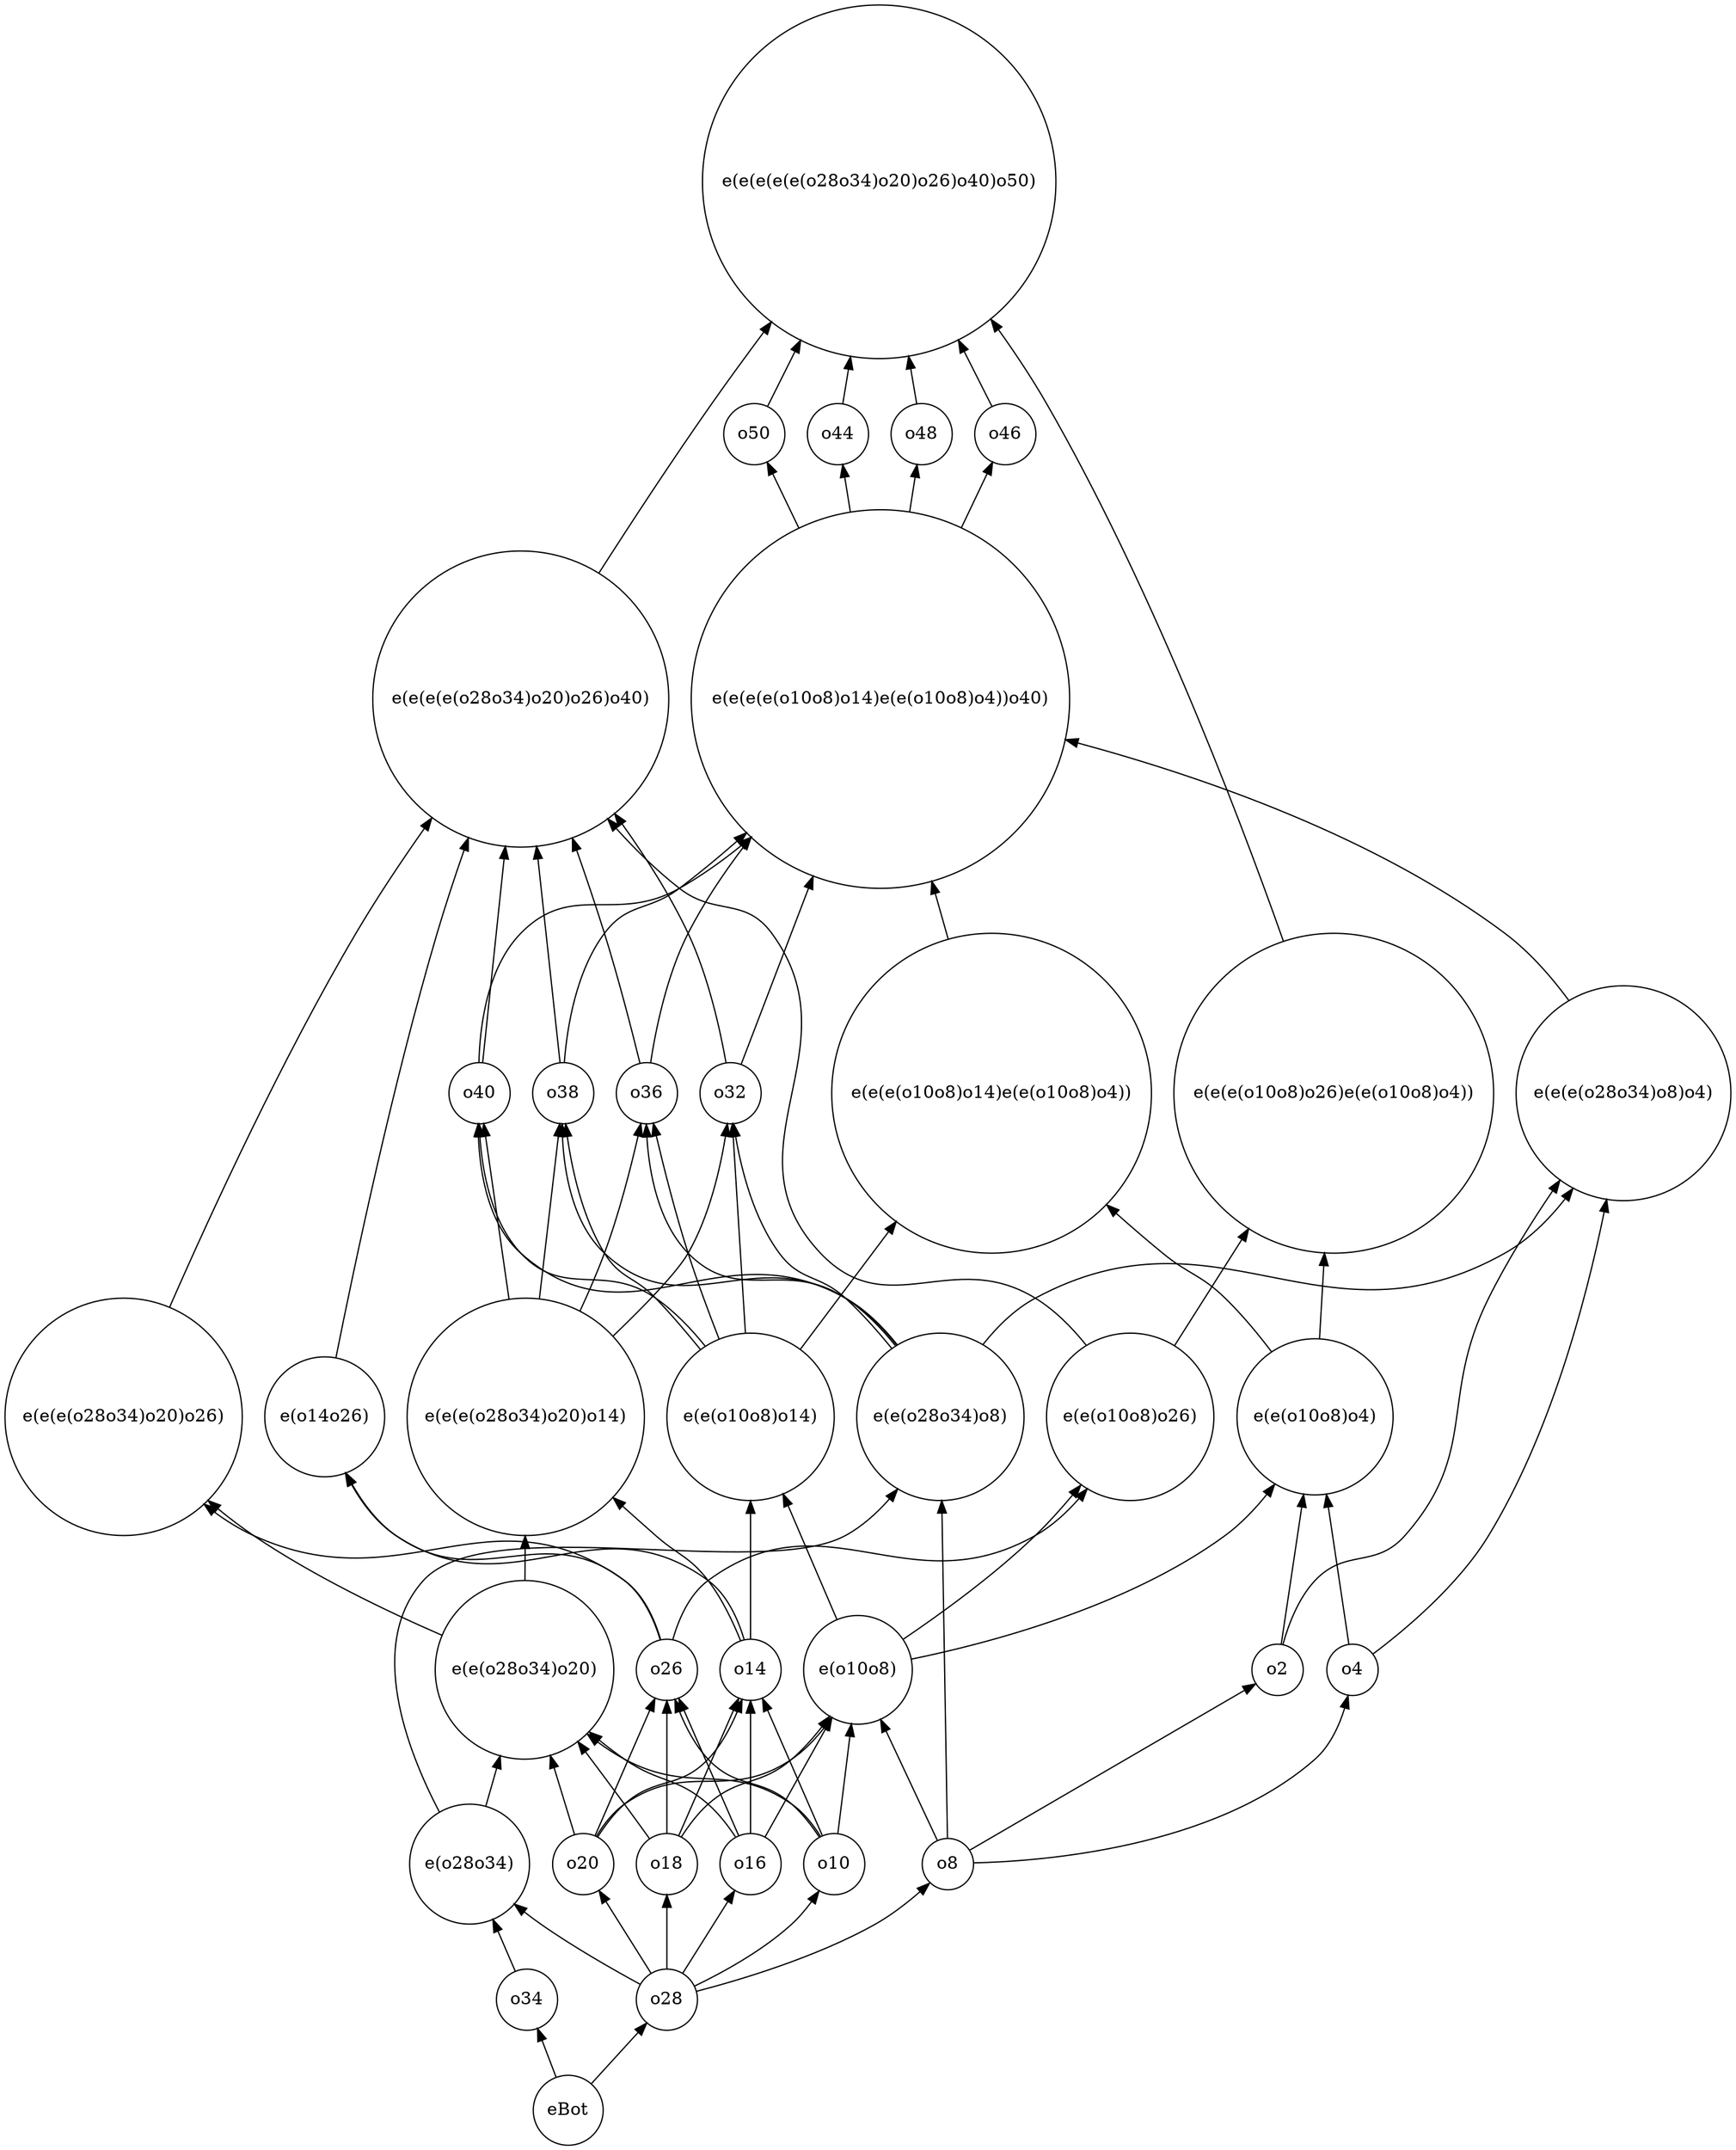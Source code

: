 strict digraph "priss2013-table01_o30_d" {
	graph [bb="0,0,1381.7,1714",
		rankdir=BT
	];
	node [label="\N"];
	o16	 [height=0.68605,
		pos="596.89,225.39",
		shape=circle,
		width=0.68605];
	o14	 [height=0.68605,
		pos="596.89,380.98",
		shape=circle,
		width=0.68605];
	o16 -> o14	 [pos="e,596.89,356.15 596.89,250.38 596.89,276.08 596.89,317.07 596.89,346.06"];
	"e(e(o28o34)o20)"	 [height=1.9859,
		pos="415.89,380.98",
		shape=circle,
		width=1.9859];
	o16 -> "e(e(o28o34)o20)"	 [pos="e,467.82,331.12 585.27,247.3 579.64,256.14 572.27,266.08 563.89,273.48 538.26,296.11 524.03,290.04 495.89,309.48 489.1,314.17 482.26,\
319.36 475.57,324.74"];
	o26	 [height=0.68605,
		pos="529.89,380.98",
		shape=circle,
		width=0.68605];
	o16 -> o26	 [pos="e,539.47,358.01 587.29,248.39 575.85,274.62 556.64,318.65 543.63,348.48"];
	"e(o10o8)"	 [height=1.2096,
		pos="682.89,380.98",
		shape=circle,
		width=1.2096];
	o16 -> "e(o10o8)"	 [pos="e,662.02,342.69 608.67,247.42 621.04,269.51 640.89,304.96 656.95,333.64"];
	o50	 [height=0.68605,
		pos="595.89,1369.9",
		shape=circle,
		width=0.68605];
	"e(e(e(e(e(o28o34)o20)o26)o40)o50)"	 [height=3.9358,
		pos="695.89,1572.3",
		shape=circle,
		width=3.9358];
	o50 -> "e(e(e(e(e(o28o34)o20)o26)o40)o50)"	 [pos="e,633.01,1445.3 606.59,1392.3 612.39,1404 620.08,1419.4 628.53,1436.3"];
	"e(e(e(o10o8)o14)e(e(o10o8)o4))"	 [height=3.5566,
		pos="789.89,842.29",
		shape=circle,
		width=3.5566];
	"e(e(e(e(o10o8)o14)e(e(o10o8)o4))o40)"	 [height=4.2066,
		pos="700.89,1157.8",
		shape=circle,
		width=4.2066];
	"e(e(e(o10o8)o14)e(e(o10o8)o4))" -> "e(e(e(e(o10o8)o14)e(e(o10o8)o4))o40)"	 [pos="e,742.02,1011.9 755.1,965.84 751.71,977.76 748.25,989.96 744.79,1002.1"];
	"e(e(e(o28o34)o20)o14)"	 [height=2.6359,
		pos="416.89,583.36",
		shape=circle,
		width=2.6359];
	o14 -> "e(e(e(o28o34)o20)o14)"	 [pos="e,486.5,518.87 589.2,404.64 583.58,419.2 575.02,438.01 563.89,452.47 548.69,472.22 539.7,472.12 520.89,488.47 512.14,496.08 503.05,\
504.1 494.04,512.13"];
	"e(e(o10o8)o14)"	 [height=1.8596,
		pos="596.89,583.36",
		shape=circle,
		width=1.8596];
	o14 -> "e(e(o10o8)o14)"	 [pos="e,596.89,516.15 596.89,405.75 596.89,430.38 596.89,470.17 596.89,505.75"];
	"e(o14o26)"	 [height=1.336,
		pos="255.89,583.36",
		shape=circle,
		width=1.336];
	o14 -> "e(o14o26)"	 [pos="e,272.79,537.83 592.07,405.34 587.54,421.18 579.09,441.21 563.89,452.47 473.34,519.56 406.92,426.35 312.89,488.47 298,498.31 286.37,\
513.51 277.62,528.84"];
	o8	 [height=0.55967,
		pos="754.89,225.39",
		shape=circle,
		width=0.55967];
	"e(e(o28o34)o8)"	 [height=1.8596,
		pos="748.89,583.36",
		shape=circle,
		width=1.8596];
	o8 -> "e(e(o28o34)o8)"	 [pos="e,750,516.42 754.56,245.78 753.75,294.25 751.58,422.76 750.17,506.22"];
	o2	 [height=0.55967,
		pos="1018.9,380.98",
		shape=circle,
		width=0.55967];
	o8 -> o2	 [pos="e,1001.8,370.06 772.21,236.46 817.45,262.78 939.32,333.69 992.96,364.89"];
	o4	 [height=0.55967,
		pos="1076.9,380.98",
		shape=circle,
		width=0.55967];
	o8 -> o4	 [pos="e,1073.8,360.84 775.13,226.37 827.1,227.4 966.81,237.15 1047.9,309.48 1059.9,320.19 1067,336.61 1071.2,350.91"];
	o8 -> "e(o10o8)"	 [pos="e,701.07,341.19 746.63,244.01 736.67,265.26 719.5,301.87 705.5,331.75"];
	o40	 [height=0.68605,
		pos="379.89,842.29",
		shape=circle,
		width=0.68605];
	o40 -> "e(e(e(e(o10o8)o14)e(e(o10o8)o4))o40)"	 [pos="e,597.43,1047.1 379.39,867.29 380.14,895.7 385.8,942.64 412.89,970.33 453.92,1012.3 488.8,977.49 539.89,1006.3 556.91,1015.9 573.55,\
1027.7 589.29,1040.4"];
	"e(e(e(e(o28o34)o20)o26)o40)"	 [height=3.2858,
		pos="412.89,1157.8",
		shape=circle,
		width=3.2858];
	o40 -> "e(e(e(e(o28o34)o20)o26)o40)"	 [pos="e,400.61,1040.1 382.4,867.11 386.06,901.89 393.13,969.09 399.55,1030"];
	"e(e(e(o28o34)o20)o14)" -> o40	 [pos="e,383.31,817.57 403.48,677.48 396.95,722.84 389.5,774.57 384.75,807.55"];
	o38	 [height=0.68605,
		pos="446.89,842.29",
		shape=circle,
		width=0.68605];
	"e(e(e(o28o34)o20)o14)" -> o38	 [pos="e,444.13,817.64 427.81,677.85 433.1,723.16 439.12,774.76 442.96,807.65"];
	o36	 [height=0.68605,
		pos="513.89,842.29",
		shape=circle,
		width=0.68605];
	"e(e(e(o28o34)o20)o14)" -> o36	 [pos="e,509.31,817.91 460.93,667.45 468.16,682.78 475.15,698.82 480.89,714.25 492.41,745.23 501.47,781.88 507.16,807.83"];
	o32	 [height=0.68605,
		pos="580.89,842.29",
		shape=circle,
		width=0.68605];
	"e(e(e(o28o34)o20)o14)" -> o32	 [pos="e,578.52,817.39 487.19,647.68 513.46,672.62 539.07,698.91 547.89,714.25 564.54,743.2 572.94,780.64 577.08,807.36"];
	"e(e(o28o34)o20)" -> "e(e(e(o28o34)o20)o14)"	 [pos="e,416.42,488.13 416.24,452.62 416.29,460.88 416.33,469.44 416.37,478.04"];
	"e(e(e(o28o34)o20)o26)"	 [height=2.6359,
		pos="94.892,583.36",
		shape=circle,
		width=2.6359];
	"e(e(o28o34)o20)" -> "e(e(e(o28o34)o20)o26)"	 [pos="e,162.61,516.41 349.67,408.72 305.29,428 246.49,456.23 198.89,488.47 189.29,494.97 179.66,502.3 170.35,509.94"];
	o38 -> "e(e(e(e(o10o8)o14)e(e(o10o8)o4))o40)"	 [pos="e,593.62,1050.8 447.78,867.14 449.91,894.54 456.96,939.68 479.89,970.33 498.52,995.23 515.06,987.61 539.89,1006.3 555.24,1017.9 \
570.76,1030.7 585.8,1043.9"];
	o38 -> "e(e(e(e(o28o34)o20)o26)o40)"	 [pos="e,425.54,1040.1 444.31,867.11 440.54,901.89 433.25,969.09 426.64,1030"];
	"e(o28o34)"	 [height=1.336,
		pos="371.89,225.39",
		shape=circle,
		width=1.336];
	"e(o28o34)" -> "e(e(o28o34)o20)"	 [pos="e,396.42,312.02 384.97,272.05 387.7,281.57 390.65,291.85 393.6,302.16"];
	"e(o28o34)" -> "e(e(o28o34)o8)"	 [pos="e,714.6,525.52 347.82,267.45 321.97,317.54 290.32,401.78 335.89,452.47 386.24,508.48 606.74,452.47 672.89,488.47 686.19,495.71 698.03,\
506.33 708.18,517.85"];
	"e(e(o28o34)o8)" -> o40	 [pos="e,378.76,817.4 714.42,640.87 702.96,655.25 688.96,669.18 672.89,678.25 571.3,735.6 500.05,636.71 412.89,714.25 386.89,737.39 380.17,\
778.14 378.98,807.25"];
	"e(e(o28o34)o8)" -> o38	 [pos="e,445.96,817.37 713.75,640.88 702.36,655.08 688.57,668.91 672.89,678.25 597.93,722.92 543.71,654.74 479.89,714.25 454.51,737.92 \
447.65,778.39 446.26,807.29"];
	"e(e(o28o34)o8)" -> o36	 [pos="e,513.4,817.3 712.76,640.42 701.45,654.44 687.93,668.3 672.89,678.25 624.31,710.38 587.57,672.58 546.89,714.25 522.9,738.83 515.72,\
778.51 513.87,806.99"];
	"e(e(o28o34)o8)" -> o32	 [pos="e,583.39,817.63 710.03,637.92 698.8,651.78 686.01,666.19 672.89,678.25 651.93,697.53 636.81,691.34 619.89,714.25 599.48,741.9 589.62,\
780.39 584.94,807.74"];
	"e(e(e(o28o34)o8)o4)"	 [height=2.3831,
		pos="1295.9,842.29",
		shape=circle,
		width=2.3831];
	"e(e(o28o34)o8)" -> "e(e(e(o28o34)o8)o4)"	 [pos="e,1255.6,766.3 783.12,641.31 794.57,655.7 808.63,669.52 824.89,678.25 972.78,757.69 1054.5,632 1200.9,714.25 1219.7,724.81 1235.8,\
740.77 1249.2,757.85"];
	o44	 [height=0.68605,
		pos="662.89,1369.9",
		shape=circle,
		width=0.68605];
	o44 -> "e(e(e(e(e(o28o34)o20)o26)o40)o50)"	 [pos="e,673.02,1432.4 666.81,1394.7 668.1,1402.5 669.65,1411.9 671.35,1422.2"];
	"e(e(o10o8)o14)" -> "e(e(e(o10o8)o14)e(e(o10o8)o4))"	 [pos="e,713.31,739.34 636.65,637.29 657.04,664.44 682.69,698.57 707.13,731.11"];
	"e(e(o10o8)o14)" -> o40	 [pos="e,379.61,817.5 560.47,639.99 549.16,654.01 535.72,667.98 520.89,678.25 479.31,707.07 447.44,677.29 412.89,714.25 389.44,739.35 382.16,\
778.94 380.15,807.25"];
	"e(e(o10o8)o14)" -> o38	 [pos="e,448.85,817.65 556.6,637.36 545.47,651.07 533.1,665.55 520.89,678.25 504.09,695.74 492.61,693.61 479.89,714.25 462.27,742.85 454,\
780.65 450.15,807.56"];
	"e(e(o10o8)o14)" -> o36	 [pos="e,519.08,818.12 571.67,645.63 563.25,667.14 554.17,691.59 546.89,714.25 536.79,745.72 527.54,782.3 521.42,808.11"];
	"e(e(o10o8)o14)" -> o32	 [pos="e,582.38,817.43 592.79,650.19 589.66,700.42 585.48,767.56 583,807.43"];
	o36 -> "e(e(e(e(o10o8)o14)e(e(o10o8)o4))o40)"	 [pos="e,597.3,1047.2 516.88,866.87 520.92,893.23 529.68,936.64 546.89,970.33 559.01,994.05 574.58,1017.5 591.15,1039.3"];
	o36 -> "e(e(e(e(o28o34)o20)o26)o40)"	 [pos="e,454.92,1046.9 508.59,866.43 502.55,892.03 492.07,934.43 480.89,970.33 474.08,992.2 466.22,1015.3 458.31,1037.5"];
	o48	 [height=0.68605,
		pos="729.89,1369.9",
		shape=circle,
		width=0.68605];
	o48 -> "e(e(e(e(e(o28o34)o20)o26)o40)o50)"	 [pos="e,719.46,1432.4 725.92,1394.3 724.57,1402.3 722.94,1411.9 721.15,1422.4"];
	o10	 [height=0.68605,
		pos="663.89,225.39",
		shape=circle,
		width=0.68605];
	o10 -> o14	 [pos="e,606.47,358.01 654.29,248.39 642.85,274.62 623.64,318.65 610.63,348.48"];
	o10 -> "e(e(o28o34)o20)"	 [pos="e,466.21,329.57 653.31,247.76 647.78,256.91 640.22,266.96 630.89,273.48 580,309.06 550.64,280.18 495.89,309.48 488.5,313.44 481.22,\
318.2 474.25,323.36"];
	o10 -> o26	 [pos="e,536.38,357.13 652.27,247.3 646.64,256.14 639.27,266.08 630.89,273.48 605.26,296.11 586.47,284.72 562.89,309.48 552.72,320.17 545.22,\
334.56 539.97,347.55"];
	o10 -> "e(o10o8)"	 [pos="e,677.66,337.72 666.82,250.05 669.36,270.63 673.14,301.19 676.4,327.5"];
	o34	 [height=0.68605,
		pos="417.89,116.59",
		shape=circle,
		width=0.68605];
	o34 -> "e(o28o34)"	 [pos="e,390.61,180.94 408.47,139.46 404.45,148.81 399.56,160.16 394.68,171.48"];
	o26 -> "e(o14o26)"	 [pos="e,273.09,538.27 524.55,405.12 519.7,420.85 510.94,440.84 495.89,452.47 430.3,503.15 380.85,441 312.89,488.47 298.25,498.69 286.7,\
514 277.93,529.3"];
	"e(e(o10o8)o26)"	 [height=1.8596,
		pos="900.89,583.36",
		shape=circle,
		width=1.8596];
	o26 -> "e(e(o10o8)o26)"	 [pos="e,866.43,525.84 534.69,405.37 539.22,421.22 547.66,441.25 562.89,452.47 657.54,522.17 722.51,430.74 824.89,488.47 838.08,495.91 \
849.87,506.61 860.01,518.16"];
	o26 -> "e(e(e(o28o34)o20)o26)"	 [pos="e,159.32,513.56 524.8,405.46 520.08,421.36 511.36,441.4 495.89,452.47 387.75,529.84 319.89,433.34 198.89,488.47 188,493.43 177.45,\
499.96 167.51,507.26"];
	"e(e(o10o8)o4)"	 [height=1.7332,
		pos="1047.9,583.36",
		shape=circle,
		width=1.7332];
	o2 -> "e(e(o10o8)o4)"	 [pos="e,1039.1,521.37 1021.7,401.19 1025.3,426.37 1031.9,471.93 1037.6,511.05"];
	o2 -> "e(e(e(o28o34)o8)o4)"	 [pos="e,1256.7,765.96 1022.8,401.04 1026.9,416.48 1034.5,437.99 1047.9,452.47 1071.9,478.46 1094,463.28 1118.9,488.47 1184.9,555.34 1169.7,\
594.32 1211.9,678.25 1224.8,703.84 1238.9,731.58 1251.9,756.8"];
	"e(e(o10o8)o4)" -> "e(e(e(o10o8)o14)e(e(o10o8)o4))"	 [pos="e,882.1,752.92 1013.3,635.87 1002.4,650.32 989.9,665.54 976.89,678.25 957.3,697.39 948.08,696.91 926.89,714.25 914.63,724.29 902.05,\
735.12 889.74,746.08"];
	"e(e(e(o10o8)o26)e(e(o10o8)o4))"	 [height=3.5566,
		pos="1063.9,842.29",
		shape=circle,
		width=3.5566];
	"e(e(o10o8)o4)" -> "e(e(e(o10o8)o26)e(e(o10o8)o4))"	 [pos="e,1056,714.4 1051.7,645.9 1052.8,663.7 1054.1,683.87 1055.4,704.34"];
	eBot	 [height=0.77632,
		pos="473.89,27.948",
		shape=circle,
		width=0.77632];
	eBot -> o34	 [pos="e,430.98,95.343 459.18,51.713 452.27,62.395 443.97,75.248 436.62,86.615"];
	o28	 [height=0.68605,
		pos="529.89,116.59",
		shape=circle,
		width=0.68605];
	eBot -> o28	 [pos="e,516.8,95.343 488.6,51.713 495.51,62.395 503.82,75.248 511.16,86.615"];
	"e(e(e(e(o10o8)o14)e(e(o10o8)o4))o40)" -> o50	 [pos="e,606.55,1347.6 633.5,1293.6 625.16,1310.3 617.37,1325.9 611.07,1338.5"];
	"e(e(e(e(o10o8)o14)e(e(o10o8)o4))o40)" -> o44	 [pos="e,667.13,1345.5 674.09,1307 672.22,1317.3 670.48,1326.9 668.95,1335.4"];
	"e(e(e(e(o10o8)o14)e(e(o10o8)o4))o40)" -> o48	 [pos="e,726.63,1345.2 721.46,1307.8 722.83,1317.7 724.11,1327 725.23,1335.2"];
	o46	 [height=0.68605,
		pos="796.89,1369.9",
		shape=circle,
		width=0.68605];
	"e(e(e(e(o10o8)o14)e(e(o10o8)o4))o40)" -> o46	 [pos="e,786.88,1347 763.45,1295.7 770.53,1311.2 777.15,1325.7 782.6,1337.6"];
	"e(e(e(o10o8)o26)e(e(o10o8)o4))" -> "e(e(e(e(e(o28o34)o20)o26)o40)o50)"	 [pos="e,785.69,1462.6 1023,963.85 981.78,1078.4 912.76,1253.6 830.89,1394.6 819.27,1414.6 805.69,1434.9 791.71,1454.3"];
	"e(o14o26)" -> "e(e(e(e(o28o34)o20)o26)o40)"	 [pos="e,371.08,1047.1 264.92,630.86 279.49,703.83 310.19,849.4 345.89,970.33 352.37,992.27 360,1015.4 367.75,1037.6"];
	"e(e(e(e(o28o34)o20)o26)o40)" -> "e(e(e(e(e(o28o34)o20)o26)o40)o50)"	 [pos="e,609.01,1459.7 473.75,1259.2 500.05,1301.6 531.68,1351 561.89,1394.6 574.85,1413.3 588.96,1432.8 603,1451.7"];
	o32 -> "e(e(e(e(o10o8)o14)e(e(o10o8)o4))o40)"	 [pos="e,646.98,1015.9 589.52,865.84 601.03,895.89 622.39,951.69 643.35,1006.4"];
	o32 -> "e(e(e(e(o28o34)o20)o26)o40)"	 [pos="e,488.47,1066.7 577.42,867.14 573,893.38 563.92,936.32 547.89,970.33 533.61,1000.6 514.21,1031.1 494.57,1058.3"];
	o4 -> "e(e(o10o8)o4)"	 [pos="e,1056.7,521.37 1074.1,401.19 1070.5,426.37 1063.9,471.93 1058.2,511.05"];
	o4 -> "e(e(e(o28o34)o8)o4)"	 [pos="e,1291.3,756.45 1094.9,391.01 1124.3,406.66 1182,441.67 1211.9,488.47 1261.7,566.4 1282,671.01 1290.2,746.06"];
	"e(o10o8)" -> "e(e(o10o8)o14)"	 [pos="e,623,521.54 665.9,421.57 654.81,447.41 640.02,481.86 626.98,512.25"];
	"e(o10o8)" -> "e(e(o10o8)o4)"	 [pos="e,1016.1,529.38 725.71,389.48 786.42,401.79 898.79,430.87 976.89,488.47 989.17,497.52 1000.3,509.28 1010,521.4"];
	"e(o10o8)" -> "e(e(o10o8)o26)"	 [pos="e,861.25,528.72 719.25,405.54 749.15,425.76 791.83,456.61 824.89,488.47 835.2,498.4 845.41,509.71 854.85,520.96"];
	"e(e(e(o28o34)o8)o4)" -> "e(e(e(e(o10o8)o14)e(e(o10o8)o4))o40)"	 [pos="e,849.08,1125.3 1252.2,916.52 1237.8,936.03 1220.4,955.72 1200.9,970.33 1099.3,1046.4 963.3,1094.4 858.77,1122.7"];
	"e(e(o10o8)o26)" -> "e(e(e(o10o8)o26)e(e(o10o8)o4))"	 [pos="e,995.72,733.84 936.46,640.43 952.28,665.36 971.52,695.69 990.21,725.14"];
	"e(e(o10o8)o26)" -> "e(e(e(e(o28o34)o20)o26)o40)"	 [pos="e,482.85,1062.3 865.62,640.66 854.23,654.85 840.46,668.74 824.89,678.25 758.24,718.96 706.46,657.42 652.89,714.25 573.97,797.98 \
682.93,877.54 614.89,970.33 593.27,999.83 569.8,983.93 540.89,1006.3 522.75,1020.4 505.34,1037.4 489.53,1054.8"];
	"e(e(e(o28o34)o20)o26)" -> "e(e(e(e(o28o34)o20)o26)o40)"	 [pos="e,341.91,1063 131.73,671.19 166.69,750.85 222.44,871.16 280.89,970.33 297.5,998.51 317.1,1027.9 336.05,1054.7"];
	o28 -> o16	 [pos="e,584.01,203.86 542.81,138.18 552.91,154.29 567.09,176.89 578.4,194.91"];
	o28 -> o8	 [pos="e,740.94,210.47 553.83,123.27 587.47,131.86 649.97,150.11 697.89,177.29 710.58,184.49 723.23,194.57 733.38,203.57"];
	o28 -> "e(o28o34)"	 [pos="e,408.02,193.11 508.4,129.01 487.53,140.39 455.23,158.8 428.89,177.29 424.67,180.26 420.36,183.45 416.11,186.74"];
	o28 -> o10	 [pos="e,652.1,203.66 552.17,127.34 573.92,137.59 607.12,155.29 630.89,177.29 636.53,182.51 641.77,188.85 646.33,195.17"];
	o20	 [height=0.68605,
		pos="462.89,225.39",
		shape=circle,
		width=0.68605];
	o28 -> o20	 [pos="e,475.77,203.86 516.97,138.18 506.87,154.29 492.69,176.89 481.38,194.91"];
	o18	 [height=0.68605,
		pos="529.89,225.39",
		shape=circle,
		width=0.68605];
	o28 -> o18	 [pos="e,529.89,200.38 529.89,141.29 529.89,155.71 529.89,174.36 529.89,190.34"];
	o20 -> o14	 [pos="e,590.4,357.13 474.51,247.3 480.14,256.14 487.51,266.08 495.89,273.48 521.53,296.11 540.31,284.72 563.89,309.48 574.06,320.17 581.56,\
334.56 586.82,347.55"];
	o20 -> "e(e(o28o34)o20)"	 [pos="e,436.62,312.24 455.86,249.38 451.47,263.7 445.56,283.03 439.62,302.43"];
	o20 -> o26	 [pos="e,520.31,358.01 472.49,248.39 483.93,274.62 503.14,318.65 516.15,348.48"];
	o20 -> "e(o10o8)"	 [pos="e,662.25,342.52 473.48,247.76 479,256.91 486.56,266.96 495.89,273.48 546.79,309.06 579.57,274.53 630.89,309.48 640.52,316.04 649.04,\
324.98 656.25,334.29"];
	o18 -> o14	 [pos="e,587.31,358.01 539.49,248.39 550.93,274.62 570.14,318.65 583.15,348.48"];
	o18 -> "e(e(o28o34)o20)"	 [pos="e,459.18,323.91 516.25,246.21 510.37,254.67 503.37,264.61 496.89,273.48 486.81,287.28 475.84,301.94 465.32,315.83"];
	o18 -> o26	 [pos="e,529.89,356.15 529.89,250.38 529.89,276.08 529.89,317.07 529.89,346.06"];
	o18 -> "e(o10o8)"	 [pos="e,660.57,343.32 541.51,247.3 547.14,256.14 554.51,266.08 562.89,273.48 588.53,296.11 604.98,287.16 630.89,309.48 639.54,316.93 647.58,\
326.06 654.63,335.26"];
	o46 -> "e(e(e(e(e(o28o34)o20)o26)o40)o50)"	 [pos="e,759.4,1445.3 786.08,1392.3 780.23,1404 772.46,1419.4 763.93,1436.3"];
}
